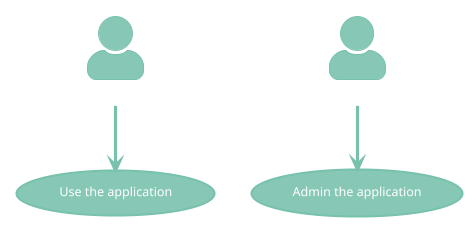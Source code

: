 ' Do not edit
' Theme Gallery
' autogenerated by script
'
@startuml
!theme minty
skinparam actorStyle awesome
:User: --> (Use)
"Main Admin" as Admin
"Use the application" as (Use)
Admin --> (Admin the application)
@enduml
